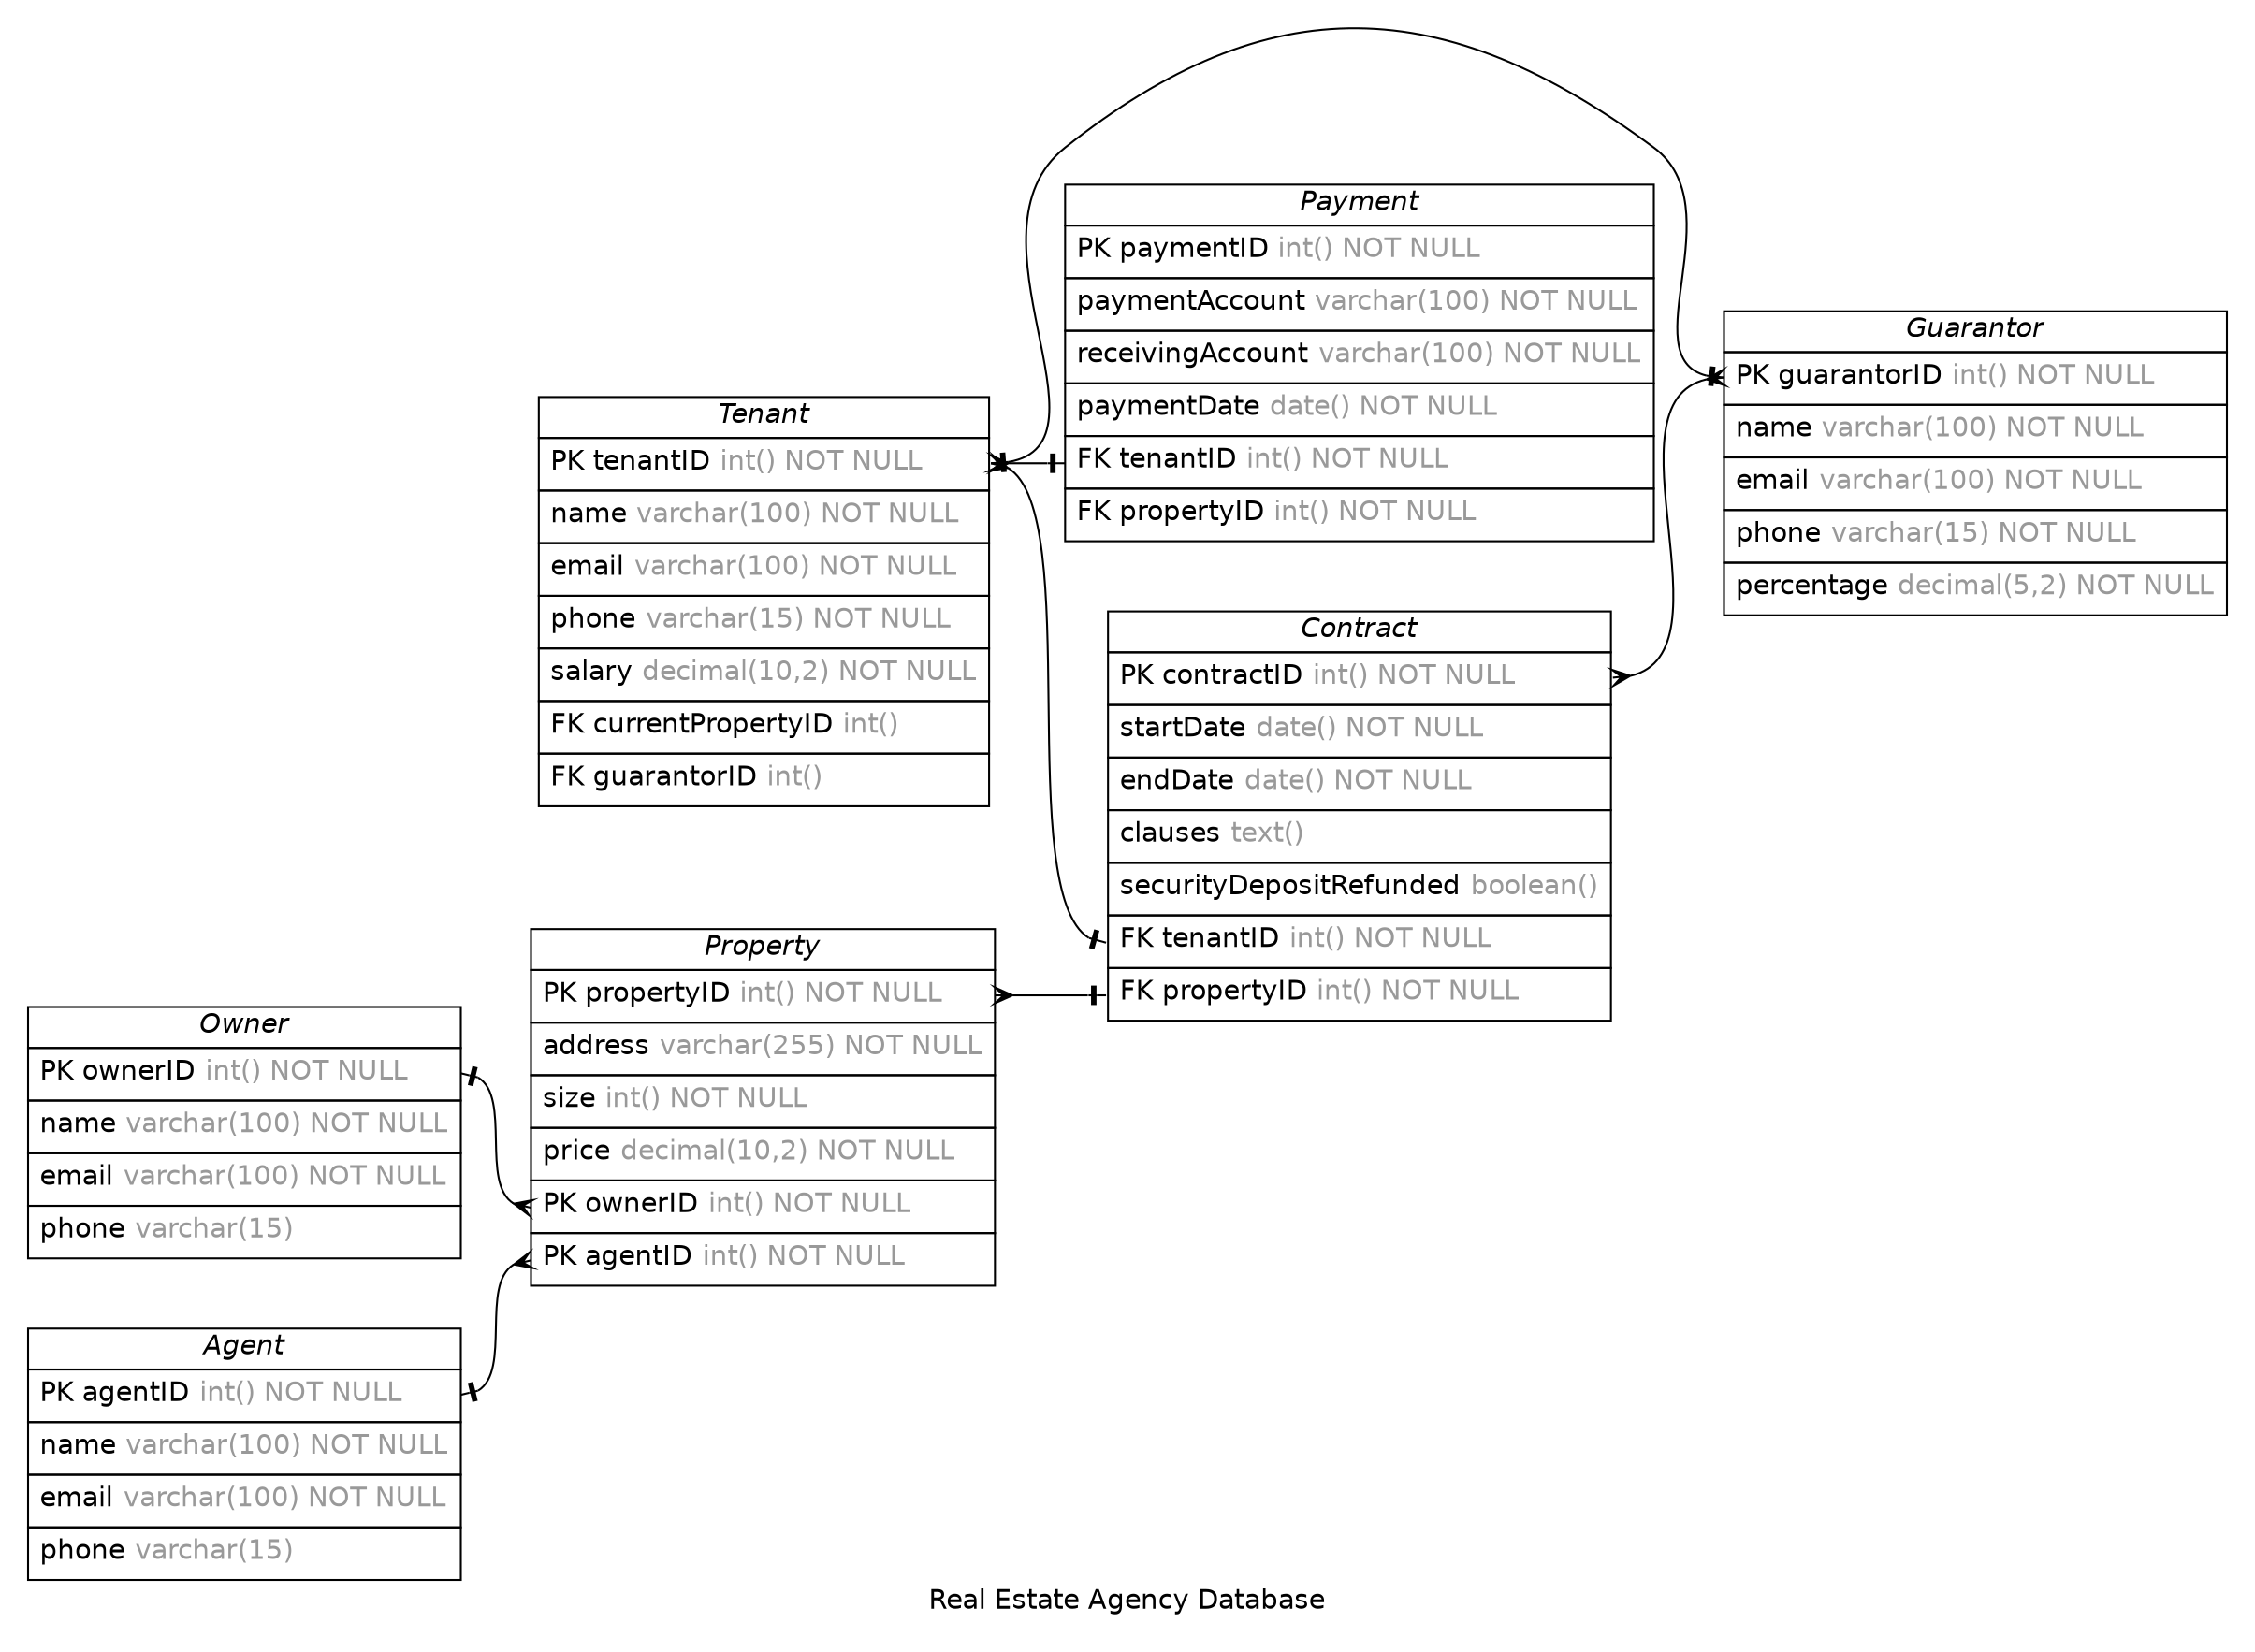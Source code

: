 /* created with ERDot < https://github.com/ehne/ERDot > */
digraph G {
    graph [
        nodesep=0.5;
        rankdir="LR";
        concentrate=true;
        splines="spline";
        fontname="Helvetica";
        pad="0.2,0.2",
        label="Real Estate Agency Database",
        
    ];
    
    node [shape=plain, fontname="Helvetica"];
    edge [
        dir=both,
        fontsize=12,
        arrowsize=0.9,
        penwidth=1.0,
        labelangle=32,
        labeldistance=1.8,
        fontname="Helvetica"
    ];
    
    "Agent" [ label=<
        <table border="0" cellborder="1" cellspacing="0" >
        <tr><td><i>Agent</i></td></tr>
        <tr><td port="agentID" align="left" cellpadding="5">PK agentID <font color="grey60">int() NOT NULL</font></td></tr>
        <tr><td port="name" align="left" cellpadding="5">name <font color="grey60">varchar(100) NOT NULL</font></td></tr>
        <tr><td port="email" align="left" cellpadding="5">email <font color="grey60">varchar(100) NOT NULL</font></td></tr>
        <tr><td port="phone" align="left" cellpadding="5">phone <font color="grey60">varchar(15)</font></td></tr>
    </table>>];
    "Tenant" [ label=<
        <table border="0" cellborder="1" cellspacing="0" >
        <tr><td><i>Tenant</i></td></tr>
        <tr><td port="tenantID" align="left" cellpadding="5">PK tenantID <font color="grey60">int() NOT NULL</font></td></tr>
        <tr><td port="name" align="left" cellpadding="5">name <font color="grey60">varchar(100) NOT NULL</font></td></tr>
        <tr><td port="email" align="left" cellpadding="5">email <font color="grey60">varchar(100) NOT NULL</font></td></tr>
        <tr><td port="phone" align="left" cellpadding="5">phone <font color="grey60">varchar(15) NOT NULL</font></td></tr>
        <tr><td port="salary" align="left" cellpadding="5">salary <font color="grey60">decimal(10,2) NOT NULL</font></td></tr>
        <tr><td port="currentPropertyID" align="left" cellpadding="5">FK currentPropertyID <font color="grey60">int()</font></td></tr>
        <tr><td port="guarantorID" align="left" cellpadding="5">FK guarantorID <font color="grey60">int()</font></td></tr>
    </table>>];
    "Property" [ label=<
        <table border="0" cellborder="1" cellspacing="0" >
        <tr><td><i>Property</i></td></tr>
        <tr><td port="propertyID" align="left" cellpadding="5">PK propertyID <font color="grey60">int() NOT NULL</font></td></tr>
        <tr><td port="address" align="left" cellpadding="5">address <font color="grey60">varchar(255) NOT NULL</font></td></tr>
        <tr><td port="size" align="left" cellpadding="5">size <font color="grey60">int() NOT NULL</font></td></tr>
        <tr><td port="price" align="left" cellpadding="5">price <font color="grey60">decimal(10,2) NOT NULL</font></td></tr>
        <tr><td port="ownerID" align="left" cellpadding="5">PK ownerID <font color="grey60">int() NOT NULL</font></td></tr>
        <tr><td port="agentID" align="left" cellpadding="5">PK agentID <font color="grey60">int() NOT NULL</font></td></tr>
    </table>>];
    "Owner" [ label=<
        <table border="0" cellborder="1" cellspacing="0" >
        <tr><td><i>Owner</i></td></tr>
        <tr><td port="ownerID" align="left" cellpadding="5">PK ownerID <font color="grey60">int() NOT NULL</font></td></tr>
        <tr><td port="name" align="left" cellpadding="5">name <font color="grey60">varchar(100) NOT NULL</font></td></tr>
        <tr><td port="email" align="left" cellpadding="5">email <font color="grey60">varchar(100) NOT NULL</font></td></tr>
        <tr><td port="phone" align="left" cellpadding="5">phone <font color="grey60">varchar(15)</font></td></tr>
    </table>>];
    "Payment" [ label=<
        <table border="0" cellborder="1" cellspacing="0" >
        <tr><td><i>Payment</i></td></tr>
        <tr><td port="paymentID" align="left" cellpadding="5">PK paymentID <font color="grey60">int() NOT NULL</font></td></tr>
        <tr><td port="paymentAccount" align="left" cellpadding="5">paymentAccount <font color="grey60">varchar(100) NOT NULL</font></td></tr>
        <tr><td port="receivingAccount" align="left" cellpadding="5">receivingAccount <font color="grey60">varchar(100) NOT NULL</font></td></tr>
        <tr><td port="paymentDate" align="left" cellpadding="5">paymentDate <font color="grey60">date() NOT NULL</font></td></tr>
        <tr><td port="tenantID" align="left" cellpadding="5">FK tenantID <font color="grey60">int() NOT NULL</font></td></tr>
        <tr><td port="propertyID" align="left" cellpadding="5">FK propertyID <font color="grey60">int() NOT NULL</font></td></tr>
    </table>>];
    "Contract" [ label=<
        <table border="0" cellborder="1" cellspacing="0" >
        <tr><td><i>Contract</i></td></tr>
        <tr><td port="contractID" align="left" cellpadding="5">PK contractID <font color="grey60">int() NOT NULL</font></td></tr>
        <tr><td port="startDate" align="left" cellpadding="5">startDate <font color="grey60">date() NOT NULL</font></td></tr>
        <tr><td port="endDate" align="left" cellpadding="5">endDate <font color="grey60">date() NOT NULL</font></td></tr>
        <tr><td port="clauses" align="left" cellpadding="5">clauses <font color="grey60">text()</font></td></tr>
        <tr><td port="securityDepositRefunded" align="left" cellpadding="5">securityDepositRefunded <font color="grey60">boolean()</font></td></tr>
        <tr><td port="tenantID" align="left" cellpadding="5">FK tenantID <font color="grey60">int() NOT NULL</font></td></tr>
        <tr><td port="propertyID" align="left" cellpadding="5">FK propertyID <font color="grey60">int() NOT NULL</font></td></tr>
    </table>>];
    "Guarantor" [ label=<
        <table border="0" cellborder="1" cellspacing="0" >
        <tr><td><i>Guarantor</i></td></tr>
        <tr><td port="guarantorID" align="left" cellpadding="5">PK guarantorID <font color="grey60">int() NOT NULL</font></td></tr>
        <tr><td port="name" align="left" cellpadding="5">name <font color="grey60">varchar(100) NOT NULL</font></td></tr>
        <tr><td port="email" align="left" cellpadding="5">email <font color="grey60">varchar(100) NOT NULL</font></td></tr>
        <tr><td port="phone" align="left" cellpadding="5">phone <font color="grey60">varchar(15) NOT NULL</font></td></tr>
        <tr><td port="percentage" align="left" cellpadding="5">percentage <font color="grey60">decimal(5,2) NOT NULL</font></td></tr>
    </table>>];

    
    "Agent":"agentID"->"Property":"agentID" [
        arrowhead=ocrow,

        arrowtail=noneotee,
    ];

    
    "Owner":"ownerID"->"Property":"ownerID" [
        arrowhead=ocrow,

        arrowtail=noneotee,
    ];

    
    "Tenant":"tenantID"->"Contract":"tenantID" [
        arrowhead=noneotee,

        arrowtail=ocrow,
    ];

    
    "Tenant":"tenantID"->"Payment":"tenantID" [
        arrowhead=noneotee,

        arrowtail=ocrow,
    ];

    
    "Property":"propertyID"->"Contract":"propertyID" [
        arrowhead=noneotee,

        arrowtail=ocrow,
    ];

    
    "Contract":"contractID"->"Guarantor":"guarantorID" [
        arrowhead=ocrow,

        arrowtail=ocrow,
    ];

    
    "Tenant":"tenantID"->"Guarantor":"guarantorID" [
        arrowhead=noneotee,

        arrowtail=noneotee,
    ];
}
